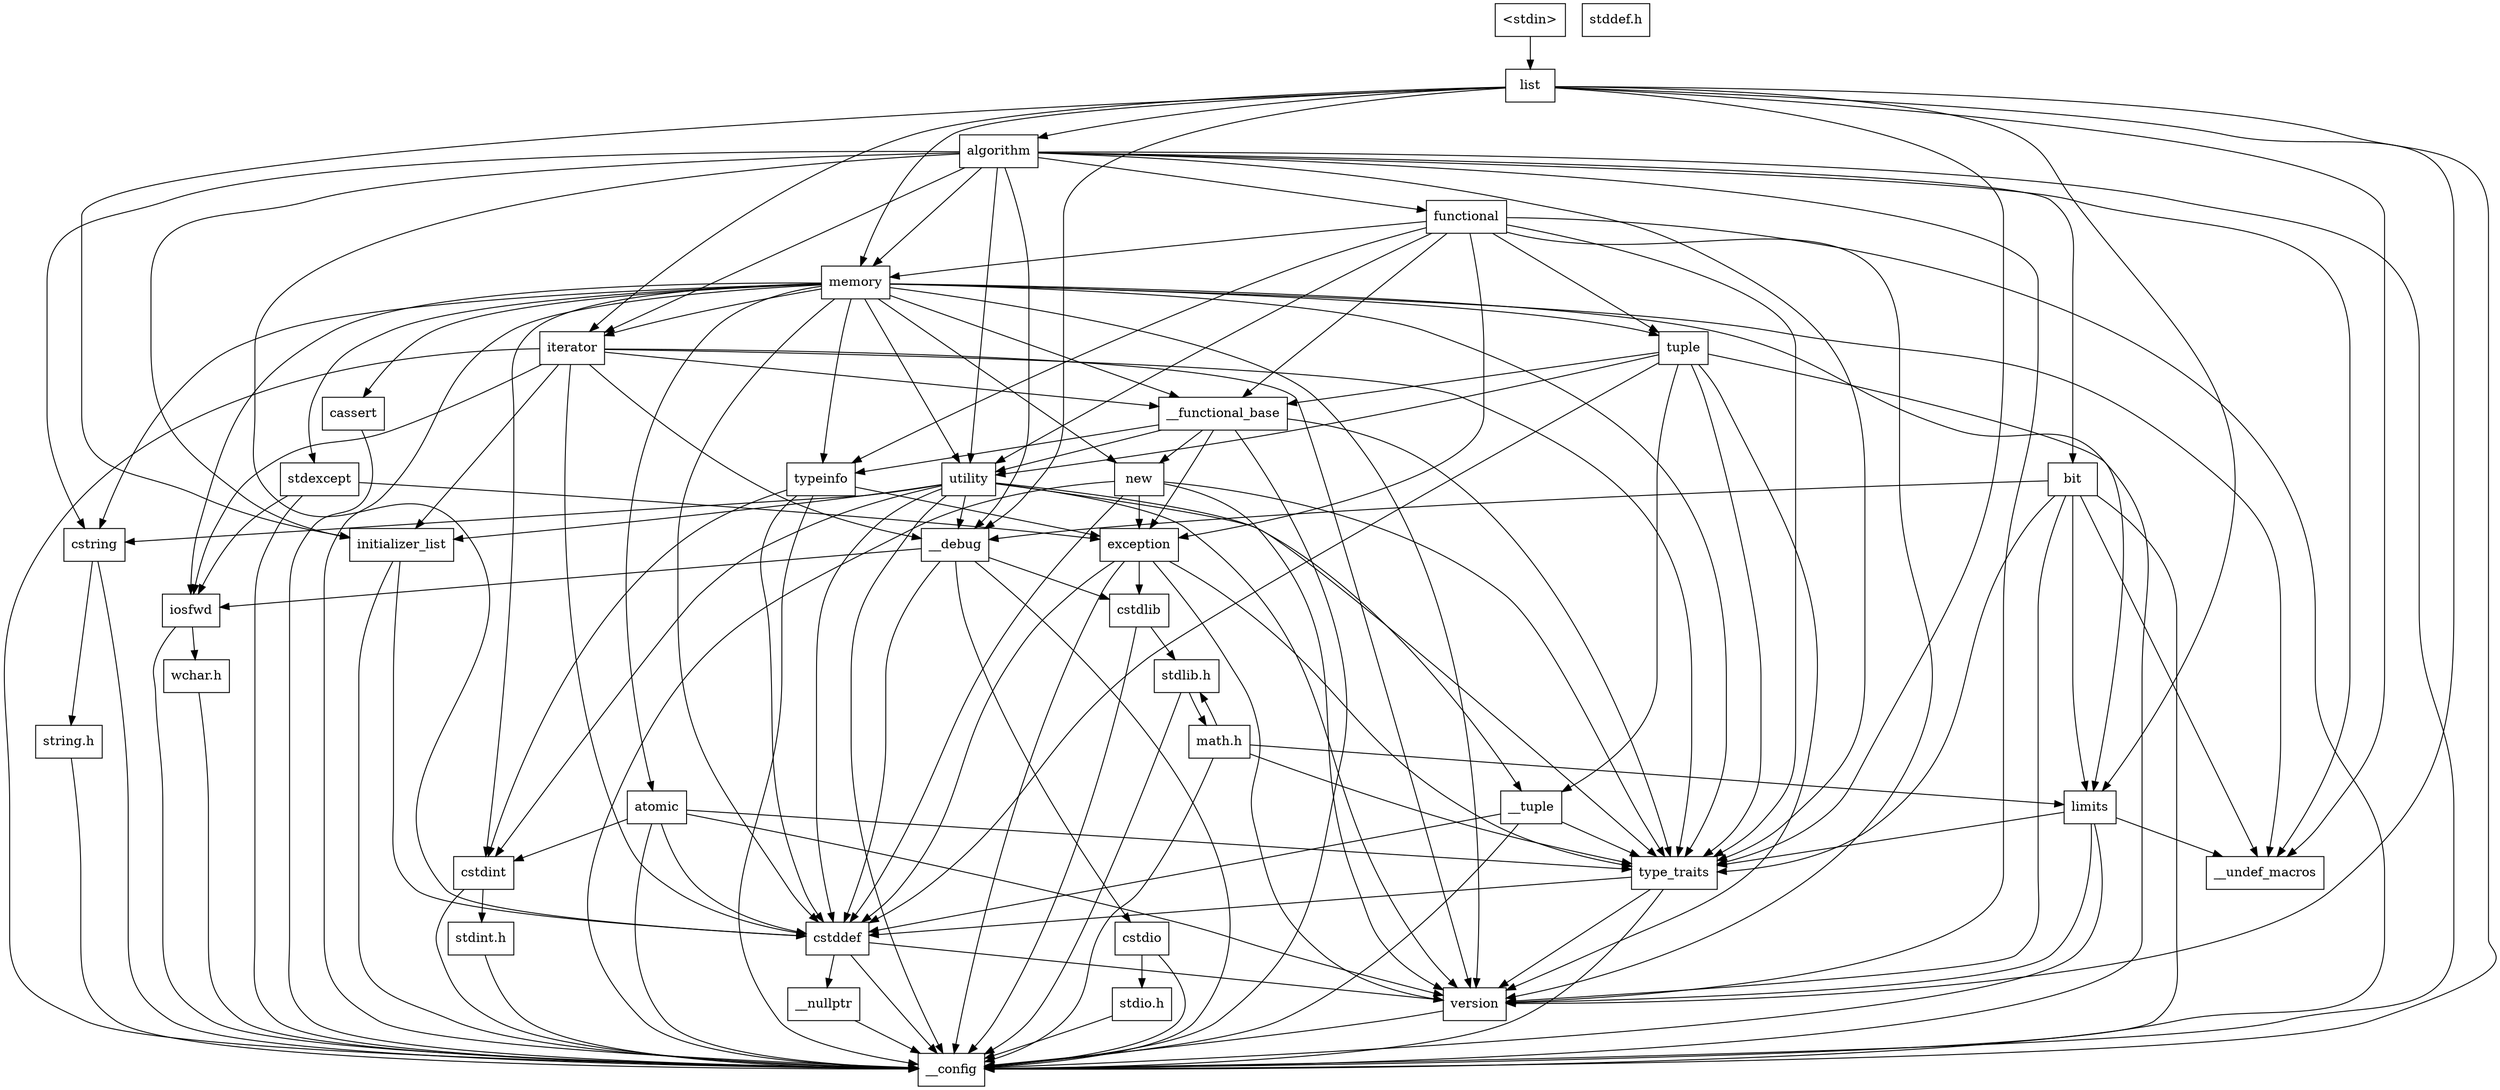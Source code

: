 digraph "dependencies" {
  header_0 [ shape="box", label="\<stdin\>" ];
  header_1 [ shape="box", label="list" ];
  header_103 [ shape="box", label="iterator" ];
  header_104 [ shape="box", label="__functional_base" ];
  header_105 [ shape="box", label="tuple" ];
  header_106 [ shape="box", label="stdexcept" ];
  header_107 [ shape="box", label="cassert" ];
  header_109 [ shape="box", label="atomic" ];
  header_11 [ shape="box", label="memory" ];
  header_110 [ shape="box", label="algorithm" ];
  header_111 [ shape="box", label="functional" ];
  header_112 [ shape="box", label="bit" ];
  header_12 [ shape="box", label="type_traits" ];
  header_13 [ shape="box", label="cstddef" ];
  header_14 [ shape="box", label="version" ];
  header_17 [ shape="box", label="__nullptr" ];
  header_18 [ shape="box", label="typeinfo" ];
  header_19 [ shape="box", label="exception" ];
  header_2 [ shape="box", label="__config" ];
  header_20 [ shape="box", label="cstdlib" ];
  header_21 [ shape="box", label="stdlib.h" ];
  header_24 [ shape="box", label="stddef.h" ];
  header_55 [ shape="box", label="math.h" ];
  header_67 [ shape="box", label="limits" ];
  header_68 [ shape="box", label="__undef_macros" ];
  header_69 [ shape="box", label="cstdint" ];
  header_70 [ shape="box", label="stdint.h" ];
  header_75 [ shape="box", label="new" ];
  header_76 [ shape="box", label="utility" ];
  header_77 [ shape="box", label="__tuple" ];
  header_78 [ shape="box", label="initializer_list" ];
  header_79 [ shape="box", label="cstring" ];
  header_80 [ shape="box", label="string.h" ];
  header_83 [ shape="box", label="__debug" ];
  header_84 [ shape="box", label="iosfwd" ];
  header_85 [ shape="box", label="wchar.h" ];
  header_93 [ shape="box", label="cstdio" ];
  header_94 [ shape="box", label="stdio.h" ];
  header_67 -> header_14;
  header_67 -> header_68;
  header_67 -> header_2;
  header_67 -> header_12;
  header_69 -> header_70;
  header_69 -> header_2;
  header_70 -> header_2;
  header_76 -> header_14;
  header_76 -> header_12;
  header_76 -> header_13;
  header_76 -> header_83;
  header_76 -> header_2;
  header_76 -> header_77;
  header_76 -> header_69;
  header_76 -> header_78;
  header_76 -> header_79;
  header_77 -> header_2;
  header_77 -> header_12;
  header_77 -> header_13;
  header_75 -> header_14;
  header_75 -> header_2;
  header_75 -> header_19;
  header_75 -> header_12;
  header_75 -> header_13;
  header_78 -> header_2;
  header_78 -> header_13;
  header_79 -> header_80;
  header_79 -> header_2;
  header_112 -> header_14;
  header_112 -> header_12;
  header_112 -> header_2;
  header_112 -> header_67;
  header_112 -> header_83;
  header_112 -> header_68;
  header_110 -> header_14;
  header_110 -> header_11;
  header_110 -> header_12;
  header_110 -> header_13;
  header_110 -> header_76;
  header_110 -> header_68;
  header_110 -> header_83;
  header_110 -> header_2;
  header_110 -> header_78;
  header_110 -> header_79;
  header_110 -> header_112;
  header_110 -> header_103;
  header_110 -> header_111;
  header_111 -> header_14;
  header_111 -> header_11;
  header_111 -> header_12;
  header_111 -> header_18;
  header_111 -> header_19;
  header_111 -> header_76;
  header_111 -> header_104;
  header_111 -> header_105;
  header_111 -> header_2;
  header_105 -> header_14;
  header_105 -> header_2;
  header_105 -> header_12;
  header_105 -> header_13;
  header_105 -> header_76;
  header_105 -> header_77;
  header_105 -> header_104;
  header_104 -> header_12;
  header_104 -> header_18;
  header_104 -> header_19;
  header_104 -> header_76;
  header_104 -> header_75;
  header_104 -> header_2;
  header_107 -> header_2;
  header_106 -> header_2;
  header_106 -> header_19;
  header_106 -> header_84;
  header_0 -> header_1;
  header_1 -> header_14;
  header_1 -> header_11;
  header_1 -> header_12;
  header_1 -> header_2;
  header_1 -> header_103;
  header_1 -> header_67;
  header_1 -> header_83;
  header_1 -> header_68;
  header_1 -> header_78;
  header_1 -> header_110;
  header_55 -> header_21;
  header_55 -> header_2;
  header_55 -> header_67;
  header_55 -> header_12;
  header_21 -> header_2;
  header_21 -> header_55;
  header_20 -> header_21;
  header_20 -> header_2;
  header_109 -> header_69;
  header_109 -> header_14;
  header_109 -> header_2;
  header_109 -> header_12;
  header_109 -> header_13;
  header_83 -> header_84;
  header_83 -> header_2;
  header_83 -> header_20;
  header_83 -> header_93;
  header_83 -> header_13;
  header_80 -> header_2;
  header_85 -> header_2;
  header_84 -> header_2;
  header_84 -> header_85;
  header_103 -> header_14;
  header_103 -> header_12;
  header_103 -> header_13;
  header_103 -> header_2;
  header_103 -> header_83;
  header_103 -> header_104;
  header_103 -> header_78;
  header_103 -> header_84;
  header_14 -> header_2;
  header_17 -> header_2;
  header_11 -> header_14;
  header_11 -> header_109;
  header_11 -> header_79;
  header_11 -> header_12;
  header_11 -> header_13;
  header_11 -> header_104;
  header_11 -> header_18;
  header_11 -> header_68;
  header_11 -> header_105;
  header_11 -> header_2;
  header_11 -> header_67;
  header_11 -> header_75;
  header_11 -> header_69;
  header_11 -> header_76;
  header_11 -> header_107;
  header_11 -> header_106;
  header_11 -> header_103;
  header_11 -> header_84;
  header_12 -> header_14;
  header_12 -> header_2;
  header_12 -> header_13;
  header_13 -> header_14;
  header_13 -> header_17;
  header_13 -> header_2;
  header_18 -> header_69;
  header_18 -> header_2;
  header_18 -> header_19;
  header_18 -> header_13;
  header_19 -> header_14;
  header_19 -> header_2;
  header_19 -> header_20;
  header_19 -> header_12;
  header_19 -> header_13;
  header_94 -> header_2;
  header_93 -> header_94;
  header_93 -> header_2;
}